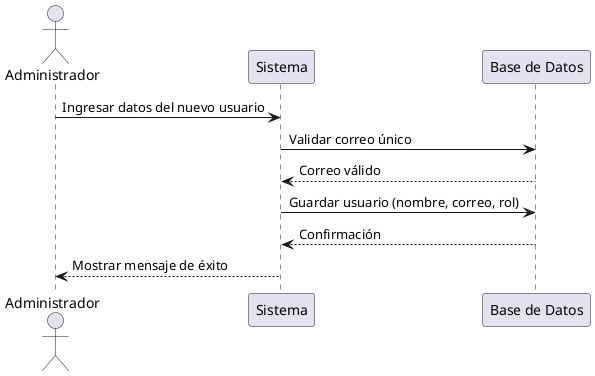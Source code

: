 @startuml
actor Administrador
participant "Sistema" as S
participant "Base de Datos" as DB

Administrador -> S : Ingresar datos del nuevo usuario
S -> DB : Validar correo único
DB --> S : Correo válido
S -> DB : Guardar usuario (nombre, correo, rol)
DB --> S : Confirmación
S --> Administrador : Mostrar mensaje de éxito
@enduml
